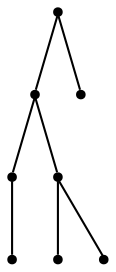 graph {
  node [shape=point,comment="{\"directed\":false,\"doi\":\"10.1007/978-3-540-77537-9_10\",\"figure\":\"1 (1)\"}"]

  v0 [pos="801.6763637187869,2466.9464801094746"]
  v1 [pos="843.0560850986215,2375.033860605413"]
  v2 [pos="755.7025716648544,2466.9464801094746"]
  v3 [pos="783.2876899364383,2375.033860605413"]
  v4 [pos="723.5213785127152,2375.033860605413"]
  v5 [pos="755.7025716648544,2558.8600536346435"]
  v6 [pos="709.7277616012927,2466.9464801094746"]
  v7 [pos="663.7560850986214,2375.033860605413"]

  v0 -- v1 [id="-1",pos="801.6763637187869,2466.9464801094746 843.0560850986215,2375.033860605413 843.0560850986215,2375.033860605413 843.0560850986215,2375.033860605413"]
  v6 -- v7 [id="-3",pos="709.7277616012927,2466.9464801094746 663.7560850986214,2375.033860605413 663.7560850986214,2375.033860605413 663.7560850986214,2375.033860605413"]
  v6 -- v5 [id="-4",pos="709.7277616012927,2466.9464801094746 755.7025716648544,2558.8600536346435 755.7025716648544,2558.8600536346435 755.7025716648544,2558.8600536346435"]
  v5 -- v2 [id="-5",pos="755.7025716648544,2558.8600536346435 755.7025716648544,2466.9464801094746 755.7025716648544,2466.9464801094746 755.7025716648544,2466.9464801094746"]
  v5 -- v0 [id="-6",pos="755.7025716648544,2558.8600536346435 801.6763637187869,2466.9464801094746 801.6763637187869,2466.9464801094746 801.6763637187869,2466.9464801094746"]
  v2 -- v4 [id="-7",pos="755.7025716648544,2466.9464801094746 723.5213785127152,2375.033860605413 723.5213785127152,2375.033860605413 723.5213785127152,2375.033860605413"]
  v2 -- v3 [id="-8",pos="755.7025716648544,2466.9464801094746 783.2876899364383,2375.033860605413 783.2876899364383,2375.033860605413 783.2876899364383,2375.033860605413"]
}